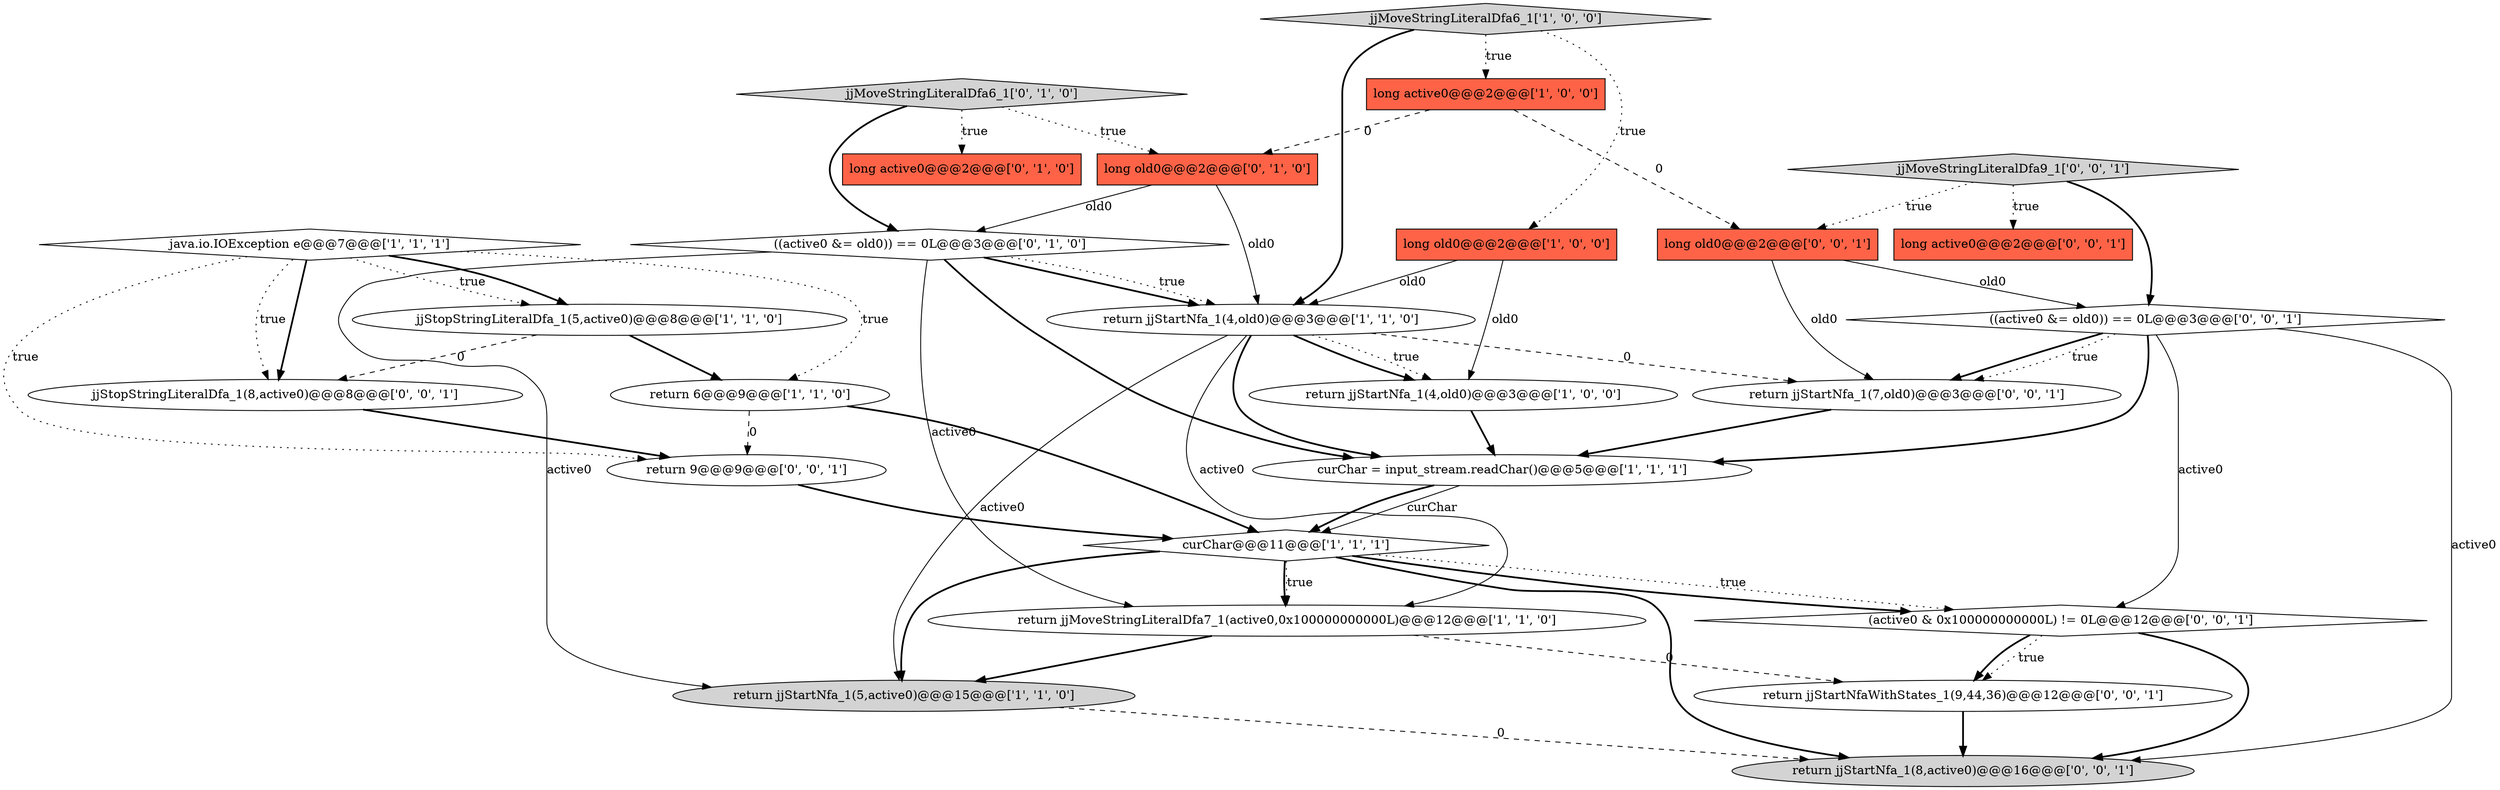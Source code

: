 digraph {
12 [style = filled, label = "long active0@@@2@@@['0', '1', '0']", fillcolor = tomato, shape = box image = "AAA0AAABBB2BBB"];
14 [style = filled, label = "jjMoveStringLiteralDfa6_1['0', '1', '0']", fillcolor = lightgray, shape = diamond image = "AAA0AAABBB2BBB"];
25 [style = filled, label = "return jjStartNfaWithStates_1(9,44,36)@@@12@@@['0', '0', '1']", fillcolor = white, shape = ellipse image = "AAA0AAABBB3BBB"];
24 [style = filled, label = "(active0 & 0x100000000000L) != 0L@@@12@@@['0', '0', '1']", fillcolor = white, shape = diamond image = "AAA0AAABBB3BBB"];
11 [style = filled, label = "return jjStartNfa_1(4,old0)@@@3@@@['1', '1', '0']", fillcolor = white, shape = ellipse image = "AAA0AAABBB1BBB"];
13 [style = filled, label = "long old0@@@2@@@['0', '1', '0']", fillcolor = tomato, shape = box image = "AAA1AAABBB2BBB"];
9 [style = filled, label = "return jjStartNfa_1(5,active0)@@@15@@@['1', '1', '0']", fillcolor = lightgray, shape = ellipse image = "AAA0AAABBB1BBB"];
3 [style = filled, label = "return jjStartNfa_1(4,old0)@@@3@@@['1', '0', '0']", fillcolor = white, shape = ellipse image = "AAA0AAABBB1BBB"];
0 [style = filled, label = "long old0@@@2@@@['1', '0', '0']", fillcolor = tomato, shape = box image = "AAA0AAABBB1BBB"];
15 [style = filled, label = "((active0 &= old0)) == 0L@@@3@@@['0', '1', '0']", fillcolor = white, shape = diamond image = "AAA0AAABBB2BBB"];
20 [style = filled, label = "long old0@@@2@@@['0', '0', '1']", fillcolor = tomato, shape = box image = "AAA0AAABBB3BBB"];
22 [style = filled, label = "return jjStartNfa_1(7,old0)@@@3@@@['0', '0', '1']", fillcolor = white, shape = ellipse image = "AAA0AAABBB3BBB"];
2 [style = filled, label = "return 6@@@9@@@['1', '1', '0']", fillcolor = white, shape = ellipse image = "AAA0AAABBB1BBB"];
19 [style = filled, label = "long active0@@@2@@@['0', '0', '1']", fillcolor = tomato, shape = box image = "AAA0AAABBB3BBB"];
7 [style = filled, label = "long active0@@@2@@@['1', '0', '0']", fillcolor = tomato, shape = box image = "AAA1AAABBB1BBB"];
23 [style = filled, label = "return 9@@@9@@@['0', '0', '1']", fillcolor = white, shape = ellipse image = "AAA0AAABBB3BBB"];
1 [style = filled, label = "jjStopStringLiteralDfa_1(5,active0)@@@8@@@['1', '1', '0']", fillcolor = white, shape = ellipse image = "AAA0AAABBB1BBB"];
16 [style = filled, label = "jjMoveStringLiteralDfa9_1['0', '0', '1']", fillcolor = lightgray, shape = diamond image = "AAA0AAABBB3BBB"];
4 [style = filled, label = "curChar = input_stream.readChar()@@@5@@@['1', '1', '1']", fillcolor = white, shape = ellipse image = "AAA0AAABBB1BBB"];
21 [style = filled, label = "return jjStartNfa_1(8,active0)@@@16@@@['0', '0', '1']", fillcolor = lightgray, shape = ellipse image = "AAA0AAABBB3BBB"];
18 [style = filled, label = "jjStopStringLiteralDfa_1(8,active0)@@@8@@@['0', '0', '1']", fillcolor = white, shape = ellipse image = "AAA0AAABBB3BBB"];
6 [style = filled, label = "return jjMoveStringLiteralDfa7_1(active0,0x100000000000L)@@@12@@@['1', '1', '0']", fillcolor = white, shape = ellipse image = "AAA0AAABBB1BBB"];
8 [style = filled, label = "java.io.IOException e@@@7@@@['1', '1', '1']", fillcolor = white, shape = diamond image = "AAA0AAABBB1BBB"];
17 [style = filled, label = "((active0 &= old0)) == 0L@@@3@@@['0', '0', '1']", fillcolor = white, shape = diamond image = "AAA0AAABBB3BBB"];
10 [style = filled, label = "jjMoveStringLiteralDfa6_1['1', '0', '0']", fillcolor = lightgray, shape = diamond image = "AAA0AAABBB1BBB"];
5 [style = filled, label = "curChar@@@11@@@['1', '1', '1']", fillcolor = white, shape = diamond image = "AAA0AAABBB1BBB"];
2->23 [style = dashed, label="0"];
20->17 [style = solid, label="old0"];
11->9 [style = solid, label="active0"];
17->24 [style = solid, label="active0"];
16->19 [style = dotted, label="true"];
4->5 [style = solid, label="curChar"];
14->12 [style = dotted, label="true"];
5->9 [style = bold, label=""];
18->23 [style = bold, label=""];
23->5 [style = bold, label=""];
24->25 [style = dotted, label="true"];
8->18 [style = bold, label=""];
8->2 [style = dotted, label="true"];
11->4 [style = bold, label=""];
17->4 [style = bold, label=""];
11->22 [style = dashed, label="0"];
5->6 [style = dotted, label="true"];
7->20 [style = dashed, label="0"];
8->23 [style = dotted, label="true"];
16->20 [style = dotted, label="true"];
1->18 [style = dashed, label="0"];
16->17 [style = bold, label=""];
13->15 [style = solid, label="old0"];
15->6 [style = solid, label="active0"];
17->22 [style = bold, label=""];
3->4 [style = bold, label=""];
17->21 [style = solid, label="active0"];
14->13 [style = dotted, label="true"];
0->3 [style = solid, label="old0"];
22->4 [style = bold, label=""];
15->9 [style = solid, label="active0"];
8->1 [style = dotted, label="true"];
5->24 [style = dotted, label="true"];
8->1 [style = bold, label=""];
5->21 [style = bold, label=""];
0->11 [style = solid, label="old0"];
5->6 [style = bold, label=""];
15->11 [style = bold, label=""];
6->25 [style = dashed, label="0"];
24->21 [style = bold, label=""];
11->3 [style = bold, label=""];
9->21 [style = dashed, label="0"];
24->25 [style = bold, label=""];
5->24 [style = bold, label=""];
15->4 [style = bold, label=""];
15->11 [style = dotted, label="true"];
7->13 [style = dashed, label="0"];
8->18 [style = dotted, label="true"];
10->0 [style = dotted, label="true"];
11->6 [style = solid, label="active0"];
17->22 [style = dotted, label="true"];
14->15 [style = bold, label=""];
1->2 [style = bold, label=""];
6->9 [style = bold, label=""];
11->3 [style = dotted, label="true"];
4->5 [style = bold, label=""];
10->7 [style = dotted, label="true"];
13->11 [style = solid, label="old0"];
25->21 [style = bold, label=""];
2->5 [style = bold, label=""];
20->22 [style = solid, label="old0"];
10->11 [style = bold, label=""];
}
